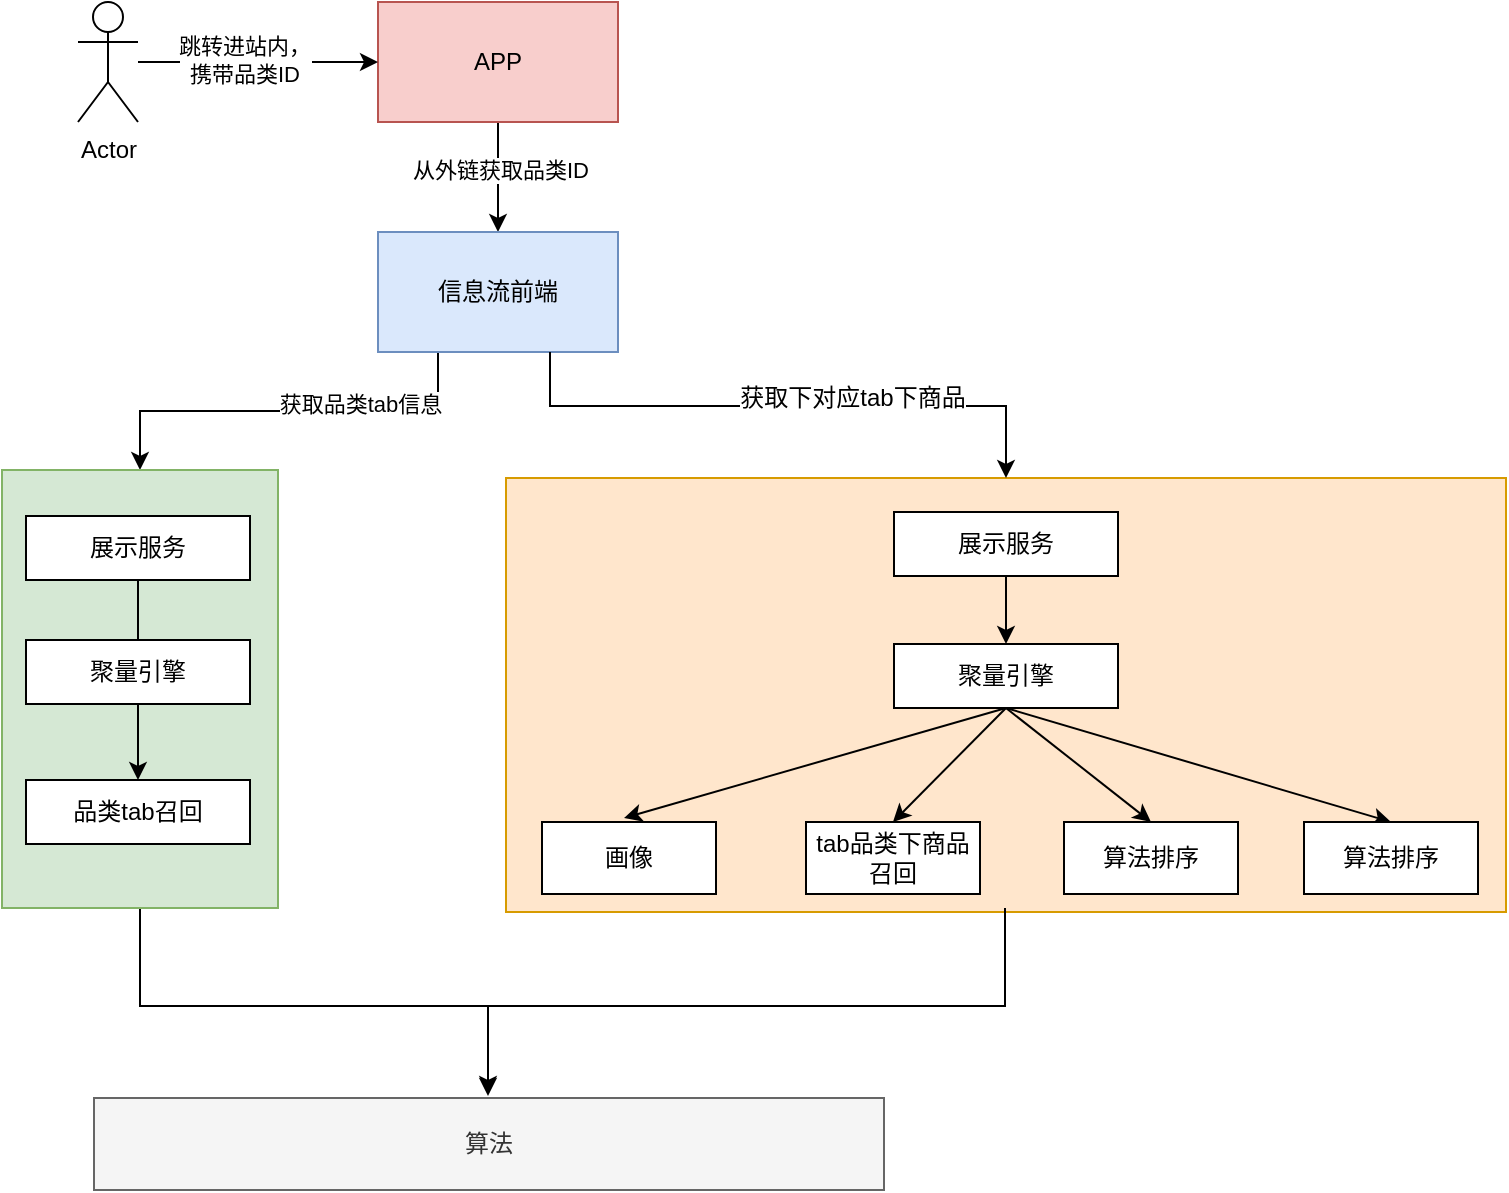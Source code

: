 <mxfile version="20.6.0" type="github">
  <diagram id="imZJRXk6eTblcUwpeaCT" name="第 1 页">
    <mxGraphModel dx="1186" dy="763" grid="0" gridSize="10" guides="1" tooltips="1" connect="1" arrows="1" fold="1" page="0" pageScale="1" pageWidth="827" pageHeight="1169" math="0" shadow="0">
      <root>
        <mxCell id="0" />
        <mxCell id="1" parent="0" />
        <mxCell id="VBo8rEwudds36ycGH-56-13" value="" style="whiteSpace=wrap;html=1;rounded=0;fillColor=#ffe6cc;strokeColor=#d79b00;" parent="1" vertex="1">
          <mxGeometry x="294" y="335" width="500" height="217" as="geometry" />
        </mxCell>
        <mxCell id="VBo8rEwudds36ycGH-56-9" value="" style="edgeStyle=orthogonalEdgeStyle;rounded=0;orthogonalLoop=1;jettySize=auto;html=1;" parent="1" source="VBo8rEwudds36ycGH-56-4" target="VBo8rEwudds36ycGH-56-8" edge="1">
          <mxGeometry relative="1" as="geometry" />
        </mxCell>
        <mxCell id="VBo8rEwudds36ycGH-56-28" value="从外链获取品类ID" style="edgeLabel;html=1;align=center;verticalAlign=middle;resizable=0;points=[];" parent="VBo8rEwudds36ycGH-56-9" vertex="1" connectable="0">
          <mxGeometry x="-0.167" y="1" relative="1" as="geometry">
            <mxPoint y="1" as="offset" />
          </mxGeometry>
        </mxCell>
        <mxCell id="VBo8rEwudds36ycGH-56-4" value="APP" style="rounded=0;whiteSpace=wrap;html=1;fillColor=#f8cecc;strokeColor=#b85450;" parent="1" vertex="1">
          <mxGeometry x="230" y="97" width="120" height="60" as="geometry" />
        </mxCell>
        <mxCell id="VBo8rEwudds36ycGH-56-6" style="edgeStyle=orthogonalEdgeStyle;rounded=0;orthogonalLoop=1;jettySize=auto;html=1;entryX=0;entryY=0.5;entryDx=0;entryDy=0;" parent="1" source="VBo8rEwudds36ycGH-56-5" target="VBo8rEwudds36ycGH-56-4" edge="1">
          <mxGeometry relative="1" as="geometry" />
        </mxCell>
        <mxCell id="VBo8rEwudds36ycGH-56-7" value="跳转进站内，&lt;br&gt;携带品类ID" style="edgeLabel;html=1;align=center;verticalAlign=middle;resizable=0;points=[];" parent="VBo8rEwudds36ycGH-56-6" vertex="1" connectable="0">
          <mxGeometry x="-0.117" y="1" relative="1" as="geometry">
            <mxPoint as="offset" />
          </mxGeometry>
        </mxCell>
        <mxCell id="VBo8rEwudds36ycGH-56-5" value="Actor" style="shape=umlActor;verticalLabelPosition=bottom;verticalAlign=top;html=1;outlineConnect=0;" parent="1" vertex="1">
          <mxGeometry x="80" y="97" width="30" height="60" as="geometry" />
        </mxCell>
        <mxCell id="VBo8rEwudds36ycGH-56-26" style="edgeStyle=orthogonalEdgeStyle;rounded=0;orthogonalLoop=1;jettySize=auto;html=1;exitX=0.25;exitY=1;exitDx=0;exitDy=0;entryX=0.5;entryY=0;entryDx=0;entryDy=0;" parent="1" source="VBo8rEwudds36ycGH-56-8" target="VBo8rEwudds36ycGH-56-10" edge="1">
          <mxGeometry relative="1" as="geometry" />
        </mxCell>
        <mxCell id="VBo8rEwudds36ycGH-56-29" value="获取品类tab信息" style="edgeLabel;html=1;align=center;verticalAlign=middle;resizable=0;points=[];" parent="VBo8rEwudds36ycGH-56-26" vertex="1" connectable="0">
          <mxGeometry x="-0.337" y="-4" relative="1" as="geometry">
            <mxPoint as="offset" />
          </mxGeometry>
        </mxCell>
        <mxCell id="VBo8rEwudds36ycGH-56-8" value="信息流前端" style="rounded=0;whiteSpace=wrap;html=1;fillColor=#dae8fc;strokeColor=#6c8ebf;" parent="1" vertex="1">
          <mxGeometry x="230" y="212" width="120" height="60" as="geometry" />
        </mxCell>
        <mxCell id="VBo8rEwudds36ycGH-56-19" style="edgeStyle=orthogonalEdgeStyle;rounded=0;orthogonalLoop=1;jettySize=auto;html=1;exitX=0.5;exitY=1;exitDx=0;exitDy=0;" parent="1" source="VBo8rEwudds36ycGH-56-10" edge="1">
          <mxGeometry relative="1" as="geometry">
            <mxPoint x="285" y="644" as="targetPoint" />
            <Array as="points">
              <mxPoint x="111" y="599" />
              <mxPoint x="285" y="599" />
            </Array>
          </mxGeometry>
        </mxCell>
        <mxCell id="VBo8rEwudds36ycGH-56-10" value="" style="whiteSpace=wrap;html=1;rounded=0;fillColor=#d5e8d4;strokeColor=#82b366;" parent="1" vertex="1">
          <mxGeometry x="42" y="331" width="138" height="219" as="geometry" />
        </mxCell>
        <mxCell id="VBo8rEwudds36ycGH-56-20" style="edgeStyle=orthogonalEdgeStyle;rounded=0;orthogonalLoop=1;jettySize=auto;html=1;entryX=0.5;entryY=0;entryDx=0;entryDy=0;" parent="1" edge="1">
          <mxGeometry relative="1" as="geometry">
            <mxPoint x="543.5" y="550" as="sourcePoint" />
            <mxPoint x="285" y="643" as="targetPoint" />
            <Array as="points">
              <mxPoint x="543.5" y="599" />
              <mxPoint x="285.5" y="599" />
            </Array>
          </mxGeometry>
        </mxCell>
        <mxCell id="VBo8rEwudds36ycGH-56-15" value="算法" style="rounded=0;whiteSpace=wrap;html=1;fillColor=#f5f5f5;fontColor=#333333;strokeColor=#666666;" parent="1" vertex="1">
          <mxGeometry x="88" y="645" width="395" height="46" as="geometry" />
        </mxCell>
        <mxCell id="VBo8rEwudds36ycGH-56-17" style="edgeStyle=orthogonalEdgeStyle;rounded=0;orthogonalLoop=1;jettySize=auto;html=1;exitX=0.5;exitY=1;exitDx=0;exitDy=0;" parent="1" source="VBo8rEwudds36ycGH-56-8" target="VBo8rEwudds36ycGH-56-8" edge="1">
          <mxGeometry relative="1" as="geometry" />
        </mxCell>
        <mxCell id="VBo8rEwudds36ycGH-56-24" style="edgeStyle=orthogonalEdgeStyle;rounded=0;orthogonalLoop=1;jettySize=auto;html=1;entryX=0.5;entryY=0;entryDx=0;entryDy=0;" parent="1" target="VBo8rEwudds36ycGH-56-13" edge="1">
          <mxGeometry relative="1" as="geometry">
            <mxPoint x="316" y="272" as="sourcePoint" />
            <mxPoint x="503" y="431" as="targetPoint" />
            <Array as="points">
              <mxPoint x="316" y="299" />
              <mxPoint x="544" y="299" />
            </Array>
          </mxGeometry>
        </mxCell>
        <mxCell id="z65RujBb1qOGGIpAkcYI-1" value="&lt;span style=&quot;font-size: 12px;&quot;&gt;获取下对应tab下商品&lt;/span&gt;" style="edgeLabel;html=1;align=center;verticalAlign=middle;resizable=0;points=[];" vertex="1" connectable="0" parent="VBo8rEwudds36ycGH-56-24">
          <mxGeometry x="0.222" y="4" relative="1" as="geometry">
            <mxPoint as="offset" />
          </mxGeometry>
        </mxCell>
        <mxCell id="VBo8rEwudds36ycGH-56-36" value="" style="edgeStyle=orthogonalEdgeStyle;rounded=0;orthogonalLoop=1;jettySize=auto;html=1;" parent="1" source="VBo8rEwudds36ycGH-56-31" target="VBo8rEwudds36ycGH-56-34" edge="1">
          <mxGeometry relative="1" as="geometry" />
        </mxCell>
        <mxCell id="VBo8rEwudds36ycGH-56-31" value="展示服务" style="rounded=0;whiteSpace=wrap;html=1;" parent="1" vertex="1">
          <mxGeometry x="54" y="354" width="112" height="32" as="geometry" />
        </mxCell>
        <mxCell id="VBo8rEwudds36ycGH-56-33" value="聚量引擎" style="rounded=0;whiteSpace=wrap;html=1;" parent="1" vertex="1">
          <mxGeometry x="54" y="416" width="112" height="32" as="geometry" />
        </mxCell>
        <mxCell id="VBo8rEwudds36ycGH-56-34" value="品类tab召回" style="rounded=0;whiteSpace=wrap;html=1;" parent="1" vertex="1">
          <mxGeometry x="54" y="486" width="112" height="32" as="geometry" />
        </mxCell>
        <mxCell id="VBo8rEwudds36ycGH-56-40" value="" style="edgeStyle=orthogonalEdgeStyle;rounded=0;orthogonalLoop=1;jettySize=auto;html=1;" parent="1" source="VBo8rEwudds36ycGH-56-38" target="VBo8rEwudds36ycGH-56-39" edge="1">
          <mxGeometry relative="1" as="geometry" />
        </mxCell>
        <mxCell id="VBo8rEwudds36ycGH-56-38" value="展示服务" style="rounded=0;whiteSpace=wrap;html=1;" parent="1" vertex="1">
          <mxGeometry x="488" y="352" width="112" height="32" as="geometry" />
        </mxCell>
        <mxCell id="VBo8rEwudds36ycGH-56-51" style="rounded=0;orthogonalLoop=1;jettySize=auto;html=1;exitX=0.5;exitY=1;exitDx=0;exitDy=0;" parent="1" source="VBo8rEwudds36ycGH-56-39" edge="1">
          <mxGeometry relative="1" as="geometry">
            <mxPoint x="353" y="505" as="targetPoint" />
          </mxGeometry>
        </mxCell>
        <mxCell id="VBo8rEwudds36ycGH-56-52" style="edgeStyle=none;rounded=0;orthogonalLoop=1;jettySize=auto;html=1;exitX=0.5;exitY=1;exitDx=0;exitDy=0;entryX=0.5;entryY=0;entryDx=0;entryDy=0;" parent="1" source="VBo8rEwudds36ycGH-56-39" target="VBo8rEwudds36ycGH-56-44" edge="1">
          <mxGeometry relative="1" as="geometry" />
        </mxCell>
        <mxCell id="VBo8rEwudds36ycGH-56-53" style="edgeStyle=none;rounded=0;orthogonalLoop=1;jettySize=auto;html=1;exitX=0.5;exitY=1;exitDx=0;exitDy=0;entryX=0.5;entryY=0;entryDx=0;entryDy=0;" parent="1" source="VBo8rEwudds36ycGH-56-39" target="VBo8rEwudds36ycGH-56-45" edge="1">
          <mxGeometry relative="1" as="geometry" />
        </mxCell>
        <mxCell id="VBo8rEwudds36ycGH-56-54" style="edgeStyle=none;rounded=0;orthogonalLoop=1;jettySize=auto;html=1;exitX=0.5;exitY=1;exitDx=0;exitDy=0;entryX=0.5;entryY=0;entryDx=0;entryDy=0;" parent="1" source="VBo8rEwudds36ycGH-56-39" target="VBo8rEwudds36ycGH-56-46" edge="1">
          <mxGeometry relative="1" as="geometry" />
        </mxCell>
        <mxCell id="VBo8rEwudds36ycGH-56-39" value="聚量引擎" style="rounded=0;whiteSpace=wrap;html=1;" parent="1" vertex="1">
          <mxGeometry x="488" y="418" width="112" height="32" as="geometry" />
        </mxCell>
        <mxCell id="VBo8rEwudds36ycGH-56-41" value="画像" style="rounded=0;whiteSpace=wrap;html=1;" parent="1" vertex="1">
          <mxGeometry x="312" y="507" width="87" height="36" as="geometry" />
        </mxCell>
        <mxCell id="VBo8rEwudds36ycGH-56-44" value="tab品类下商品召回" style="rounded=0;whiteSpace=wrap;html=1;" parent="1" vertex="1">
          <mxGeometry x="444" y="507" width="87" height="36" as="geometry" />
        </mxCell>
        <mxCell id="VBo8rEwudds36ycGH-56-45" value="算法排序" style="rounded=0;whiteSpace=wrap;html=1;" parent="1" vertex="1">
          <mxGeometry x="573" y="507" width="87" height="36" as="geometry" />
        </mxCell>
        <mxCell id="VBo8rEwudds36ycGH-56-46" value="算法排序" style="rounded=0;whiteSpace=wrap;html=1;" parent="1" vertex="1">
          <mxGeometry x="693" y="507" width="87" height="36" as="geometry" />
        </mxCell>
      </root>
    </mxGraphModel>
  </diagram>
</mxfile>
